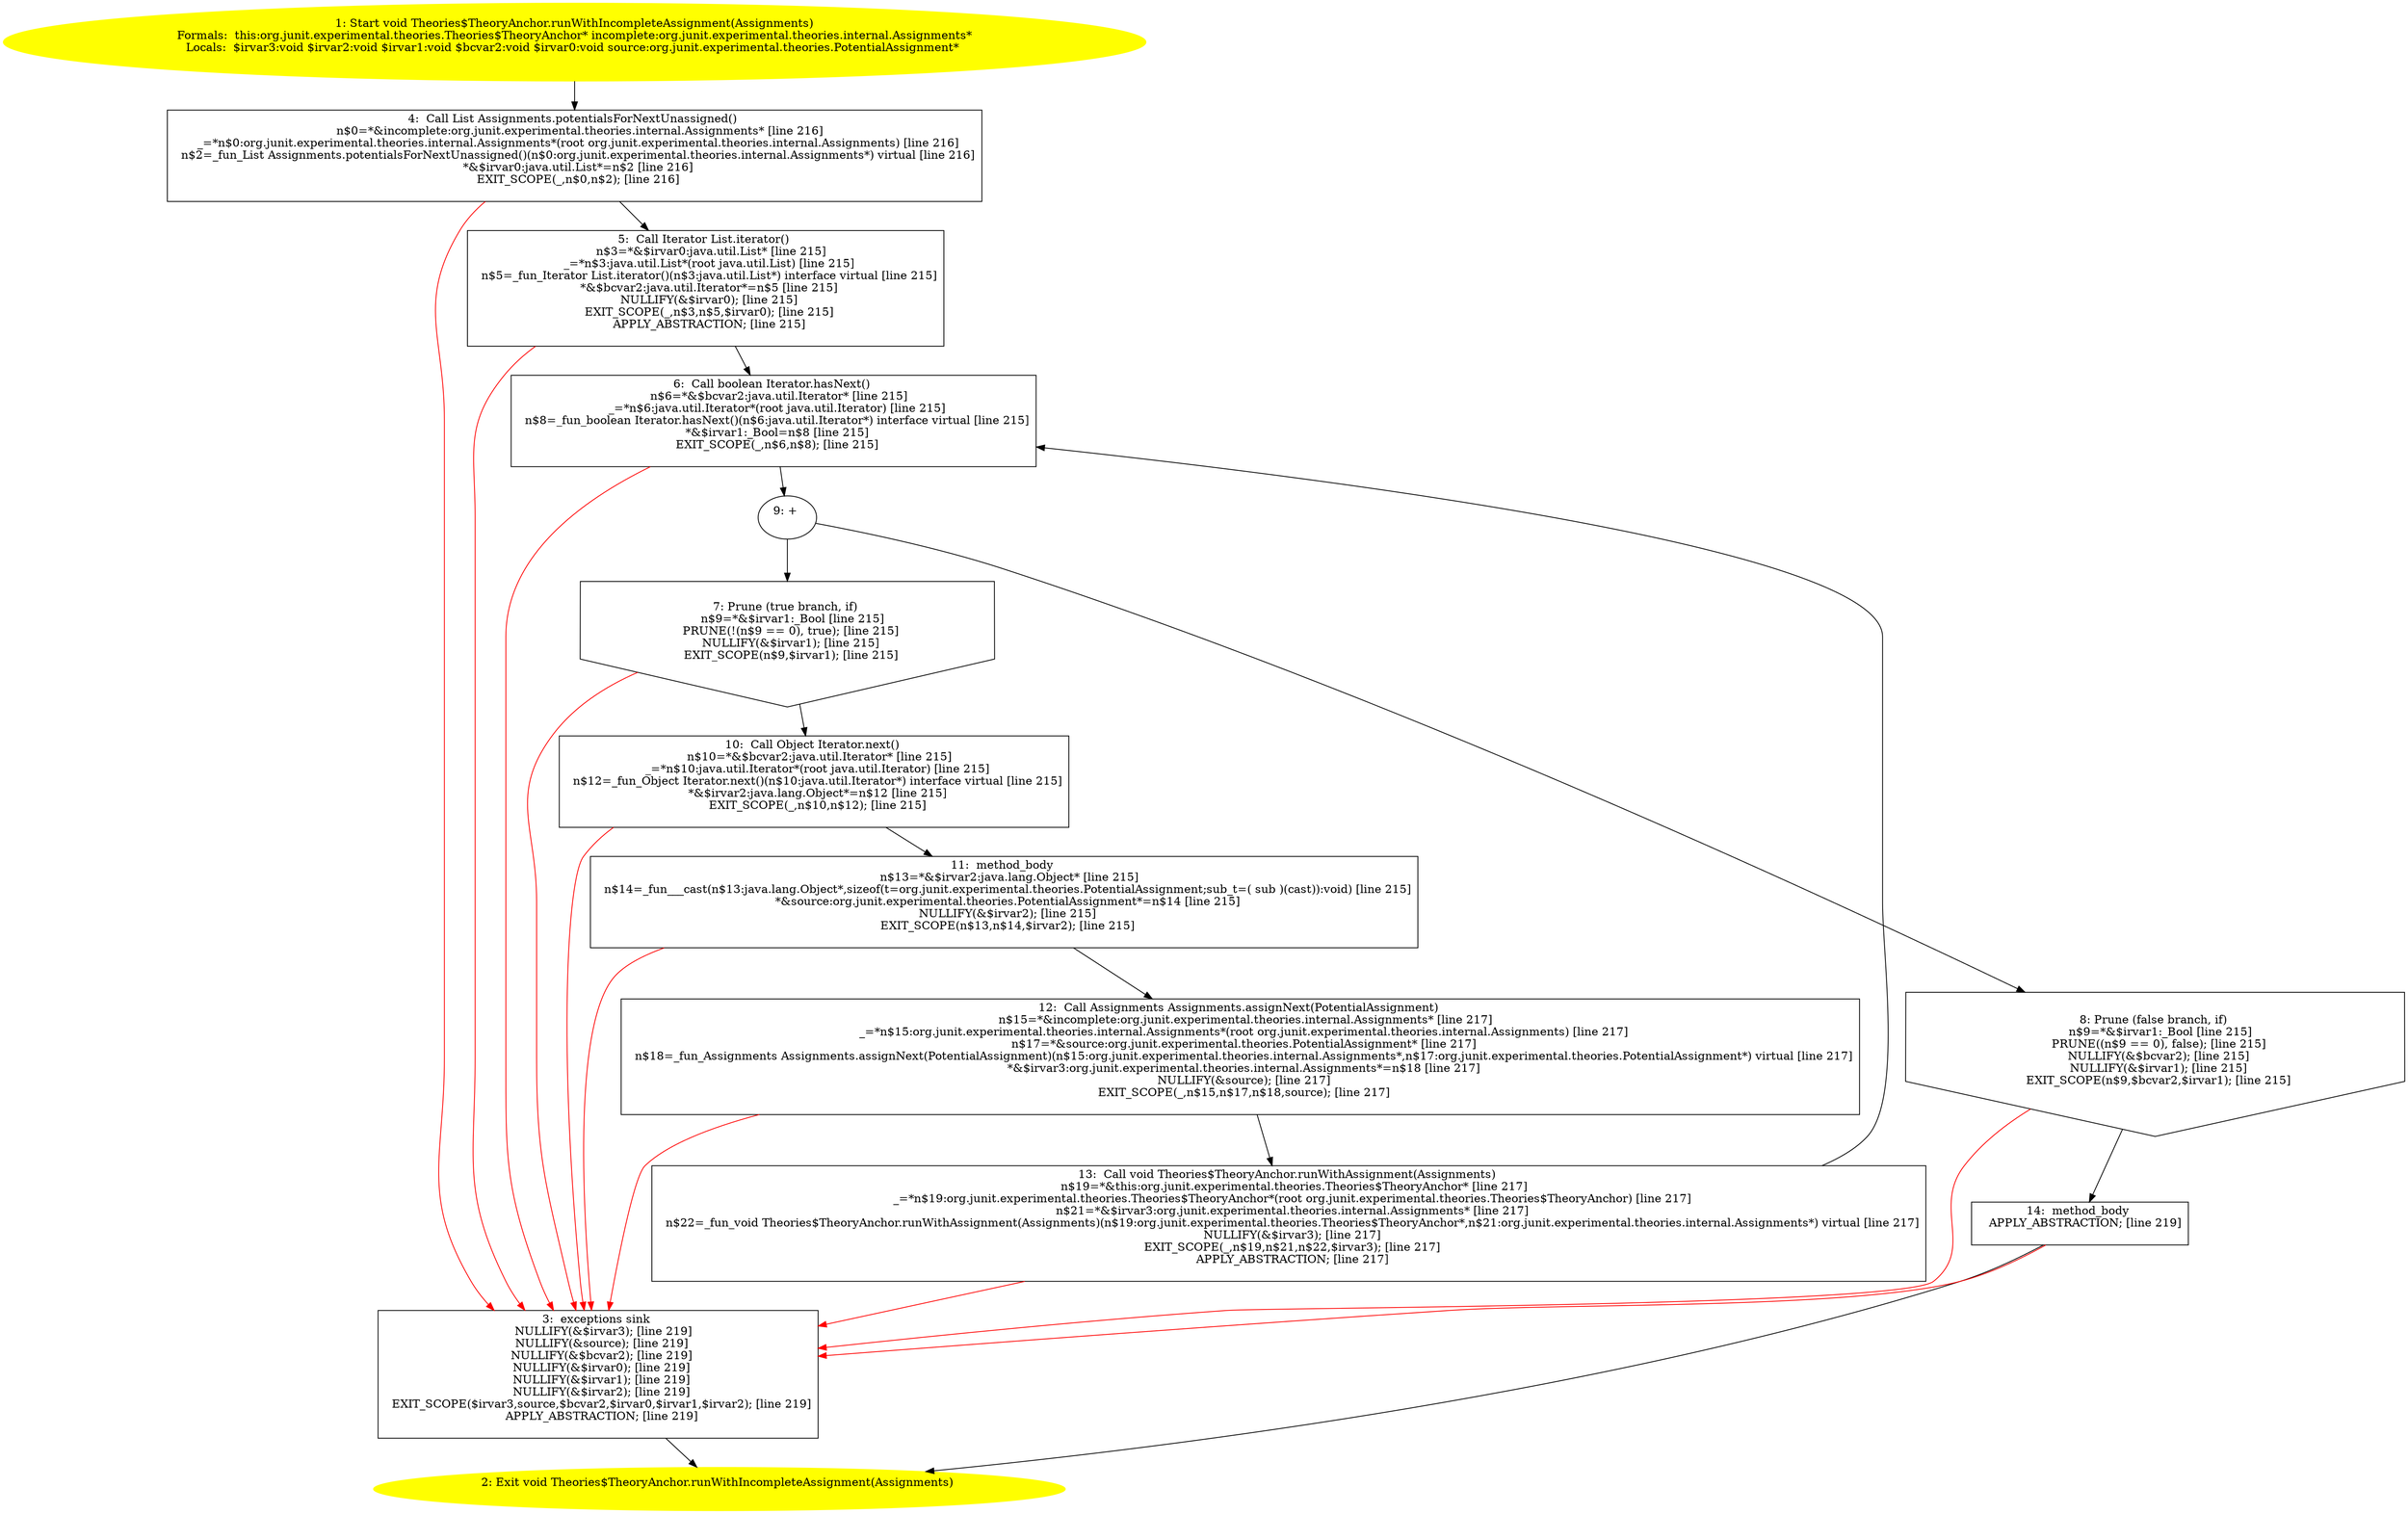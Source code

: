 /* @generated */
digraph cfg {
"org.junit.experimental.theories.Theories$TheoryAnchor.runWithIncompleteAssignment(org.junit.experime.674c50f8cda6014968f0b65bfe7c6778_1" [label="1: Start void Theories$TheoryAnchor.runWithIncompleteAssignment(Assignments)\nFormals:  this:org.junit.experimental.theories.Theories$TheoryAnchor* incomplete:org.junit.experimental.theories.internal.Assignments*\nLocals:  $irvar3:void $irvar2:void $irvar1:void $bcvar2:void $irvar0:void source:org.junit.experimental.theories.PotentialAssignment* \n  " color=yellow style=filled]
	

	 "org.junit.experimental.theories.Theories$TheoryAnchor.runWithIncompleteAssignment(org.junit.experime.674c50f8cda6014968f0b65bfe7c6778_1" -> "org.junit.experimental.theories.Theories$TheoryAnchor.runWithIncompleteAssignment(org.junit.experime.674c50f8cda6014968f0b65bfe7c6778_4" ;
"org.junit.experimental.theories.Theories$TheoryAnchor.runWithIncompleteAssignment(org.junit.experime.674c50f8cda6014968f0b65bfe7c6778_2" [label="2: Exit void Theories$TheoryAnchor.runWithIncompleteAssignment(Assignments) \n  " color=yellow style=filled]
	

"org.junit.experimental.theories.Theories$TheoryAnchor.runWithIncompleteAssignment(org.junit.experime.674c50f8cda6014968f0b65bfe7c6778_3" [label="3:  exceptions sink \n   NULLIFY(&$irvar3); [line 219]\n  NULLIFY(&source); [line 219]\n  NULLIFY(&$bcvar2); [line 219]\n  NULLIFY(&$irvar0); [line 219]\n  NULLIFY(&$irvar1); [line 219]\n  NULLIFY(&$irvar2); [line 219]\n  EXIT_SCOPE($irvar3,source,$bcvar2,$irvar0,$irvar1,$irvar2); [line 219]\n  APPLY_ABSTRACTION; [line 219]\n " shape="box"]
	

	 "org.junit.experimental.theories.Theories$TheoryAnchor.runWithIncompleteAssignment(org.junit.experime.674c50f8cda6014968f0b65bfe7c6778_3" -> "org.junit.experimental.theories.Theories$TheoryAnchor.runWithIncompleteAssignment(org.junit.experime.674c50f8cda6014968f0b65bfe7c6778_2" ;
"org.junit.experimental.theories.Theories$TheoryAnchor.runWithIncompleteAssignment(org.junit.experime.674c50f8cda6014968f0b65bfe7c6778_4" [label="4:  Call List Assignments.potentialsForNextUnassigned() \n   n$0=*&incomplete:org.junit.experimental.theories.internal.Assignments* [line 216]\n  _=*n$0:org.junit.experimental.theories.internal.Assignments*(root org.junit.experimental.theories.internal.Assignments) [line 216]\n  n$2=_fun_List Assignments.potentialsForNextUnassigned()(n$0:org.junit.experimental.theories.internal.Assignments*) virtual [line 216]\n  *&$irvar0:java.util.List*=n$2 [line 216]\n  EXIT_SCOPE(_,n$0,n$2); [line 216]\n " shape="box"]
	

	 "org.junit.experimental.theories.Theories$TheoryAnchor.runWithIncompleteAssignment(org.junit.experime.674c50f8cda6014968f0b65bfe7c6778_4" -> "org.junit.experimental.theories.Theories$TheoryAnchor.runWithIncompleteAssignment(org.junit.experime.674c50f8cda6014968f0b65bfe7c6778_5" ;
	 "org.junit.experimental.theories.Theories$TheoryAnchor.runWithIncompleteAssignment(org.junit.experime.674c50f8cda6014968f0b65bfe7c6778_4" -> "org.junit.experimental.theories.Theories$TheoryAnchor.runWithIncompleteAssignment(org.junit.experime.674c50f8cda6014968f0b65bfe7c6778_3" [color="red" ];
"org.junit.experimental.theories.Theories$TheoryAnchor.runWithIncompleteAssignment(org.junit.experime.674c50f8cda6014968f0b65bfe7c6778_5" [label="5:  Call Iterator List.iterator() \n   n$3=*&$irvar0:java.util.List* [line 215]\n  _=*n$3:java.util.List*(root java.util.List) [line 215]\n  n$5=_fun_Iterator List.iterator()(n$3:java.util.List*) interface virtual [line 215]\n  *&$bcvar2:java.util.Iterator*=n$5 [line 215]\n  NULLIFY(&$irvar0); [line 215]\n  EXIT_SCOPE(_,n$3,n$5,$irvar0); [line 215]\n  APPLY_ABSTRACTION; [line 215]\n " shape="box"]
	

	 "org.junit.experimental.theories.Theories$TheoryAnchor.runWithIncompleteAssignment(org.junit.experime.674c50f8cda6014968f0b65bfe7c6778_5" -> "org.junit.experimental.theories.Theories$TheoryAnchor.runWithIncompleteAssignment(org.junit.experime.674c50f8cda6014968f0b65bfe7c6778_6" ;
	 "org.junit.experimental.theories.Theories$TheoryAnchor.runWithIncompleteAssignment(org.junit.experime.674c50f8cda6014968f0b65bfe7c6778_5" -> "org.junit.experimental.theories.Theories$TheoryAnchor.runWithIncompleteAssignment(org.junit.experime.674c50f8cda6014968f0b65bfe7c6778_3" [color="red" ];
"org.junit.experimental.theories.Theories$TheoryAnchor.runWithIncompleteAssignment(org.junit.experime.674c50f8cda6014968f0b65bfe7c6778_6" [label="6:  Call boolean Iterator.hasNext() \n   n$6=*&$bcvar2:java.util.Iterator* [line 215]\n  _=*n$6:java.util.Iterator*(root java.util.Iterator) [line 215]\n  n$8=_fun_boolean Iterator.hasNext()(n$6:java.util.Iterator*) interface virtual [line 215]\n  *&$irvar1:_Bool=n$8 [line 215]\n  EXIT_SCOPE(_,n$6,n$8); [line 215]\n " shape="box"]
	

	 "org.junit.experimental.theories.Theories$TheoryAnchor.runWithIncompleteAssignment(org.junit.experime.674c50f8cda6014968f0b65bfe7c6778_6" -> "org.junit.experimental.theories.Theories$TheoryAnchor.runWithIncompleteAssignment(org.junit.experime.674c50f8cda6014968f0b65bfe7c6778_9" ;
	 "org.junit.experimental.theories.Theories$TheoryAnchor.runWithIncompleteAssignment(org.junit.experime.674c50f8cda6014968f0b65bfe7c6778_6" -> "org.junit.experimental.theories.Theories$TheoryAnchor.runWithIncompleteAssignment(org.junit.experime.674c50f8cda6014968f0b65bfe7c6778_3" [color="red" ];
"org.junit.experimental.theories.Theories$TheoryAnchor.runWithIncompleteAssignment(org.junit.experime.674c50f8cda6014968f0b65bfe7c6778_7" [label="7: Prune (true branch, if) \n   n$9=*&$irvar1:_Bool [line 215]\n  PRUNE(!(n$9 == 0), true); [line 215]\n  NULLIFY(&$irvar1); [line 215]\n  EXIT_SCOPE(n$9,$irvar1); [line 215]\n " shape="invhouse"]
	

	 "org.junit.experimental.theories.Theories$TheoryAnchor.runWithIncompleteAssignment(org.junit.experime.674c50f8cda6014968f0b65bfe7c6778_7" -> "org.junit.experimental.theories.Theories$TheoryAnchor.runWithIncompleteAssignment(org.junit.experime.674c50f8cda6014968f0b65bfe7c6778_10" ;
	 "org.junit.experimental.theories.Theories$TheoryAnchor.runWithIncompleteAssignment(org.junit.experime.674c50f8cda6014968f0b65bfe7c6778_7" -> "org.junit.experimental.theories.Theories$TheoryAnchor.runWithIncompleteAssignment(org.junit.experime.674c50f8cda6014968f0b65bfe7c6778_3" [color="red" ];
"org.junit.experimental.theories.Theories$TheoryAnchor.runWithIncompleteAssignment(org.junit.experime.674c50f8cda6014968f0b65bfe7c6778_8" [label="8: Prune (false branch, if) \n   n$9=*&$irvar1:_Bool [line 215]\n  PRUNE((n$9 == 0), false); [line 215]\n  NULLIFY(&$bcvar2); [line 215]\n  NULLIFY(&$irvar1); [line 215]\n  EXIT_SCOPE(n$9,$bcvar2,$irvar1); [line 215]\n " shape="invhouse"]
	

	 "org.junit.experimental.theories.Theories$TheoryAnchor.runWithIncompleteAssignment(org.junit.experime.674c50f8cda6014968f0b65bfe7c6778_8" -> "org.junit.experimental.theories.Theories$TheoryAnchor.runWithIncompleteAssignment(org.junit.experime.674c50f8cda6014968f0b65bfe7c6778_14" ;
	 "org.junit.experimental.theories.Theories$TheoryAnchor.runWithIncompleteAssignment(org.junit.experime.674c50f8cda6014968f0b65bfe7c6778_8" -> "org.junit.experimental.theories.Theories$TheoryAnchor.runWithIncompleteAssignment(org.junit.experime.674c50f8cda6014968f0b65bfe7c6778_3" [color="red" ];
"org.junit.experimental.theories.Theories$TheoryAnchor.runWithIncompleteAssignment(org.junit.experime.674c50f8cda6014968f0b65bfe7c6778_9" [label="9: + \n  " ]
	

	 "org.junit.experimental.theories.Theories$TheoryAnchor.runWithIncompleteAssignment(org.junit.experime.674c50f8cda6014968f0b65bfe7c6778_9" -> "org.junit.experimental.theories.Theories$TheoryAnchor.runWithIncompleteAssignment(org.junit.experime.674c50f8cda6014968f0b65bfe7c6778_7" ;
	 "org.junit.experimental.theories.Theories$TheoryAnchor.runWithIncompleteAssignment(org.junit.experime.674c50f8cda6014968f0b65bfe7c6778_9" -> "org.junit.experimental.theories.Theories$TheoryAnchor.runWithIncompleteAssignment(org.junit.experime.674c50f8cda6014968f0b65bfe7c6778_8" ;
"org.junit.experimental.theories.Theories$TheoryAnchor.runWithIncompleteAssignment(org.junit.experime.674c50f8cda6014968f0b65bfe7c6778_10" [label="10:  Call Object Iterator.next() \n   n$10=*&$bcvar2:java.util.Iterator* [line 215]\n  _=*n$10:java.util.Iterator*(root java.util.Iterator) [line 215]\n  n$12=_fun_Object Iterator.next()(n$10:java.util.Iterator*) interface virtual [line 215]\n  *&$irvar2:java.lang.Object*=n$12 [line 215]\n  EXIT_SCOPE(_,n$10,n$12); [line 215]\n " shape="box"]
	

	 "org.junit.experimental.theories.Theories$TheoryAnchor.runWithIncompleteAssignment(org.junit.experime.674c50f8cda6014968f0b65bfe7c6778_10" -> "org.junit.experimental.theories.Theories$TheoryAnchor.runWithIncompleteAssignment(org.junit.experime.674c50f8cda6014968f0b65bfe7c6778_11" ;
	 "org.junit.experimental.theories.Theories$TheoryAnchor.runWithIncompleteAssignment(org.junit.experime.674c50f8cda6014968f0b65bfe7c6778_10" -> "org.junit.experimental.theories.Theories$TheoryAnchor.runWithIncompleteAssignment(org.junit.experime.674c50f8cda6014968f0b65bfe7c6778_3" [color="red" ];
"org.junit.experimental.theories.Theories$TheoryAnchor.runWithIncompleteAssignment(org.junit.experime.674c50f8cda6014968f0b65bfe7c6778_11" [label="11:  method_body \n   n$13=*&$irvar2:java.lang.Object* [line 215]\n  n$14=_fun___cast(n$13:java.lang.Object*,sizeof(t=org.junit.experimental.theories.PotentialAssignment;sub_t=( sub )(cast)):void) [line 215]\n  *&source:org.junit.experimental.theories.PotentialAssignment*=n$14 [line 215]\n  NULLIFY(&$irvar2); [line 215]\n  EXIT_SCOPE(n$13,n$14,$irvar2); [line 215]\n " shape="box"]
	

	 "org.junit.experimental.theories.Theories$TheoryAnchor.runWithIncompleteAssignment(org.junit.experime.674c50f8cda6014968f0b65bfe7c6778_11" -> "org.junit.experimental.theories.Theories$TheoryAnchor.runWithIncompleteAssignment(org.junit.experime.674c50f8cda6014968f0b65bfe7c6778_12" ;
	 "org.junit.experimental.theories.Theories$TheoryAnchor.runWithIncompleteAssignment(org.junit.experime.674c50f8cda6014968f0b65bfe7c6778_11" -> "org.junit.experimental.theories.Theories$TheoryAnchor.runWithIncompleteAssignment(org.junit.experime.674c50f8cda6014968f0b65bfe7c6778_3" [color="red" ];
"org.junit.experimental.theories.Theories$TheoryAnchor.runWithIncompleteAssignment(org.junit.experime.674c50f8cda6014968f0b65bfe7c6778_12" [label="12:  Call Assignments Assignments.assignNext(PotentialAssignment) \n   n$15=*&incomplete:org.junit.experimental.theories.internal.Assignments* [line 217]\n  _=*n$15:org.junit.experimental.theories.internal.Assignments*(root org.junit.experimental.theories.internal.Assignments) [line 217]\n  n$17=*&source:org.junit.experimental.theories.PotentialAssignment* [line 217]\n  n$18=_fun_Assignments Assignments.assignNext(PotentialAssignment)(n$15:org.junit.experimental.theories.internal.Assignments*,n$17:org.junit.experimental.theories.PotentialAssignment*) virtual [line 217]\n  *&$irvar3:org.junit.experimental.theories.internal.Assignments*=n$18 [line 217]\n  NULLIFY(&source); [line 217]\n  EXIT_SCOPE(_,n$15,n$17,n$18,source); [line 217]\n " shape="box"]
	

	 "org.junit.experimental.theories.Theories$TheoryAnchor.runWithIncompleteAssignment(org.junit.experime.674c50f8cda6014968f0b65bfe7c6778_12" -> "org.junit.experimental.theories.Theories$TheoryAnchor.runWithIncompleteAssignment(org.junit.experime.674c50f8cda6014968f0b65bfe7c6778_13" ;
	 "org.junit.experimental.theories.Theories$TheoryAnchor.runWithIncompleteAssignment(org.junit.experime.674c50f8cda6014968f0b65bfe7c6778_12" -> "org.junit.experimental.theories.Theories$TheoryAnchor.runWithIncompleteAssignment(org.junit.experime.674c50f8cda6014968f0b65bfe7c6778_3" [color="red" ];
"org.junit.experimental.theories.Theories$TheoryAnchor.runWithIncompleteAssignment(org.junit.experime.674c50f8cda6014968f0b65bfe7c6778_13" [label="13:  Call void Theories$TheoryAnchor.runWithAssignment(Assignments) \n   n$19=*&this:org.junit.experimental.theories.Theories$TheoryAnchor* [line 217]\n  _=*n$19:org.junit.experimental.theories.Theories$TheoryAnchor*(root org.junit.experimental.theories.Theories$TheoryAnchor) [line 217]\n  n$21=*&$irvar3:org.junit.experimental.theories.internal.Assignments* [line 217]\n  n$22=_fun_void Theories$TheoryAnchor.runWithAssignment(Assignments)(n$19:org.junit.experimental.theories.Theories$TheoryAnchor*,n$21:org.junit.experimental.theories.internal.Assignments*) virtual [line 217]\n  NULLIFY(&$irvar3); [line 217]\n  EXIT_SCOPE(_,n$19,n$21,n$22,$irvar3); [line 217]\n  APPLY_ABSTRACTION; [line 217]\n " shape="box"]
	

	 "org.junit.experimental.theories.Theories$TheoryAnchor.runWithIncompleteAssignment(org.junit.experime.674c50f8cda6014968f0b65bfe7c6778_13" -> "org.junit.experimental.theories.Theories$TheoryAnchor.runWithIncompleteAssignment(org.junit.experime.674c50f8cda6014968f0b65bfe7c6778_6" ;
	 "org.junit.experimental.theories.Theories$TheoryAnchor.runWithIncompleteAssignment(org.junit.experime.674c50f8cda6014968f0b65bfe7c6778_13" -> "org.junit.experimental.theories.Theories$TheoryAnchor.runWithIncompleteAssignment(org.junit.experime.674c50f8cda6014968f0b65bfe7c6778_3" [color="red" ];
"org.junit.experimental.theories.Theories$TheoryAnchor.runWithIncompleteAssignment(org.junit.experime.674c50f8cda6014968f0b65bfe7c6778_14" [label="14:  method_body \n   APPLY_ABSTRACTION; [line 219]\n " shape="box"]
	

	 "org.junit.experimental.theories.Theories$TheoryAnchor.runWithIncompleteAssignment(org.junit.experime.674c50f8cda6014968f0b65bfe7c6778_14" -> "org.junit.experimental.theories.Theories$TheoryAnchor.runWithIncompleteAssignment(org.junit.experime.674c50f8cda6014968f0b65bfe7c6778_2" ;
	 "org.junit.experimental.theories.Theories$TheoryAnchor.runWithIncompleteAssignment(org.junit.experime.674c50f8cda6014968f0b65bfe7c6778_14" -> "org.junit.experimental.theories.Theories$TheoryAnchor.runWithIncompleteAssignment(org.junit.experime.674c50f8cda6014968f0b65bfe7c6778_3" [color="red" ];
}
